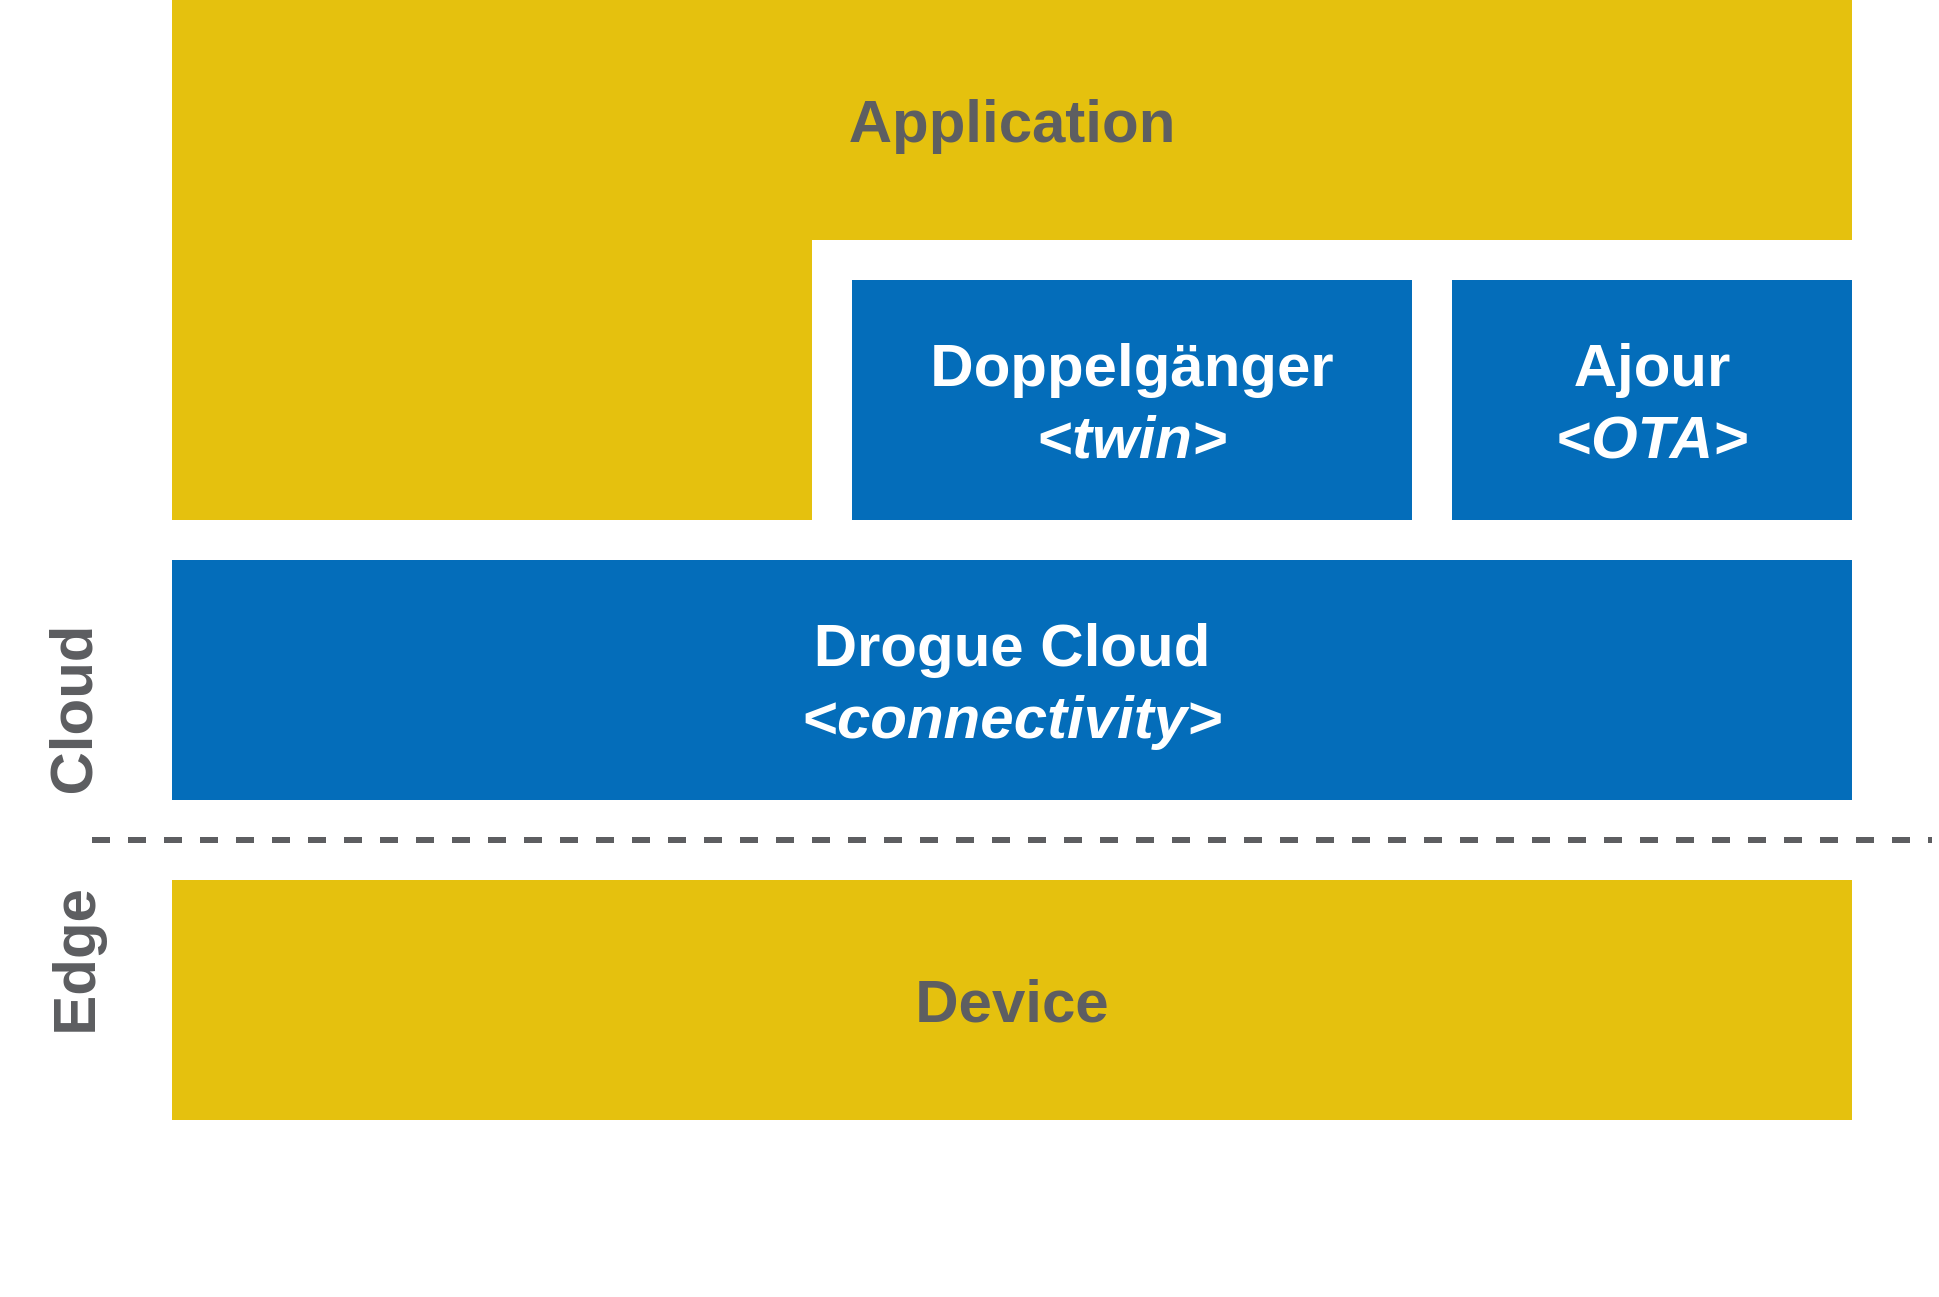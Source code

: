 <mxfile version="19.0.3" type="device"><diagram id="6LuI9Sf_zyIwpr51Q51j" name="Page-1"><mxGraphModel dx="1104" dy="1110" grid="1" gridSize="10" guides="1" tooltips="1" connect="1" arrows="1" fold="1" page="1" pageScale="1" pageWidth="1169" pageHeight="827" math="0" shadow="0"><root><mxCell id="0"/><mxCell id="1" parent="0"/><mxCell id="GFSktiw1na96YdzjHsET-2" value="Device" style="rounded=0;whiteSpace=wrap;html=1;strokeColor=none;fillColor=#e5c10e;fontStyle=1;fontSize=30;fontColor=#5D5E61;" parent="1" vertex="1"><mxGeometry x="120" y="720" width="840" height="120" as="geometry"/></mxCell><mxCell id="2OBJfwYrw24-V-jZjZWk-1" value="Application" style="rounded=0;whiteSpace=wrap;html=1;strokeColor=none;fillColor=#e5c10e;fontStyle=1;fontSize=30;fontColor=#5D5E61;" vertex="1" parent="1"><mxGeometry x="120" y="280" width="840" height="120" as="geometry"/></mxCell><mxCell id="2OBJfwYrw24-V-jZjZWk-2" value="&lt;font color=&quot;#ffffff&quot;&gt;Drogue Cloud&lt;br&gt;&lt;i&gt;&amp;lt;connectivity&amp;gt;&lt;/i&gt;&lt;br&gt;&lt;/font&gt;" style="rounded=0;whiteSpace=wrap;html=1;strokeColor=none;fillColor=#046DBA;fontStyle=1;fontSize=30;fontColor=#5D5E61;" vertex="1" parent="1"><mxGeometry x="120" y="560" width="840" height="120" as="geometry"/></mxCell><mxCell id="2OBJfwYrw24-V-jZjZWk-3" value="&lt;font color=&quot;#ffffff&quot;&gt;Doppelgänger&lt;br&gt;&lt;i&gt;&amp;lt;twin&amp;gt;&lt;/i&gt;&lt;br&gt;&lt;/font&gt;" style="rounded=0;whiteSpace=wrap;html=1;strokeColor=none;fillColor=#046DBA;fontStyle=1;fontSize=30;fontColor=#5D5E61;" vertex="1" parent="1"><mxGeometry x="460" y="420" width="280" height="120" as="geometry"/></mxCell><mxCell id="2OBJfwYrw24-V-jZjZWk-4" value="&lt;font color=&quot;#ffffff&quot;&gt;Ajour&lt;br&gt;&lt;i&gt;&amp;lt;OTA&amp;gt;&lt;/i&gt;&lt;br&gt;&lt;/font&gt;" style="rounded=0;whiteSpace=wrap;html=1;strokeColor=none;fillColor=#046DBA;fontStyle=1;fontSize=30;fontColor=#5D5E61;" vertex="1" parent="1"><mxGeometry x="760" y="420" width="200" height="120" as="geometry"/></mxCell><mxCell id="2OBJfwYrw24-V-jZjZWk-6" value="" style="rounded=0;whiteSpace=wrap;html=1;strokeColor=none;fillColor=#e5c10e;fontStyle=1;fontSize=30;fontColor=#5D5E61;" vertex="1" parent="1"><mxGeometry x="120" y="330" width="320" height="210" as="geometry"/></mxCell><mxCell id="2OBJfwYrw24-V-jZjZWk-9" value="" style="endArrow=none;html=1;fontColor=#FFFFFF;dashed=1;strokeWidth=3;strokeColor=#5D5E61;rounded=0;" edge="1" parent="1"><mxGeometry width="50" height="50" relative="1" as="geometry"><mxPoint x="80" y="700" as="sourcePoint"/><mxPoint x="1000" y="700" as="targetPoint"/></mxGeometry></mxCell><mxCell id="2OBJfwYrw24-V-jZjZWk-10" value="Cloud" style="text;html=1;strokeColor=none;fillColor=none;align=left;verticalAlign=middle;whiteSpace=wrap;rounded=0;fontColor=#5D5E61;rotation=-90;fontSize=30;fontStyle=1" vertex="1" parent="1"><mxGeometry x="-33.75" y="543.75" width="205" height="67.5" as="geometry"/></mxCell><mxCell id="2OBJfwYrw24-V-jZjZWk-11" value="Edge" style="text;html=1;strokeColor=none;fillColor=none;align=right;verticalAlign=middle;whiteSpace=wrap;rounded=0;fontColor=#5D5E61;rotation=-90;fontSize=30;fontStyle=1" vertex="1" parent="1"><mxGeometry x="-32.5" y="790" width="205" height="70" as="geometry"/></mxCell></root></mxGraphModel></diagram></mxfile>